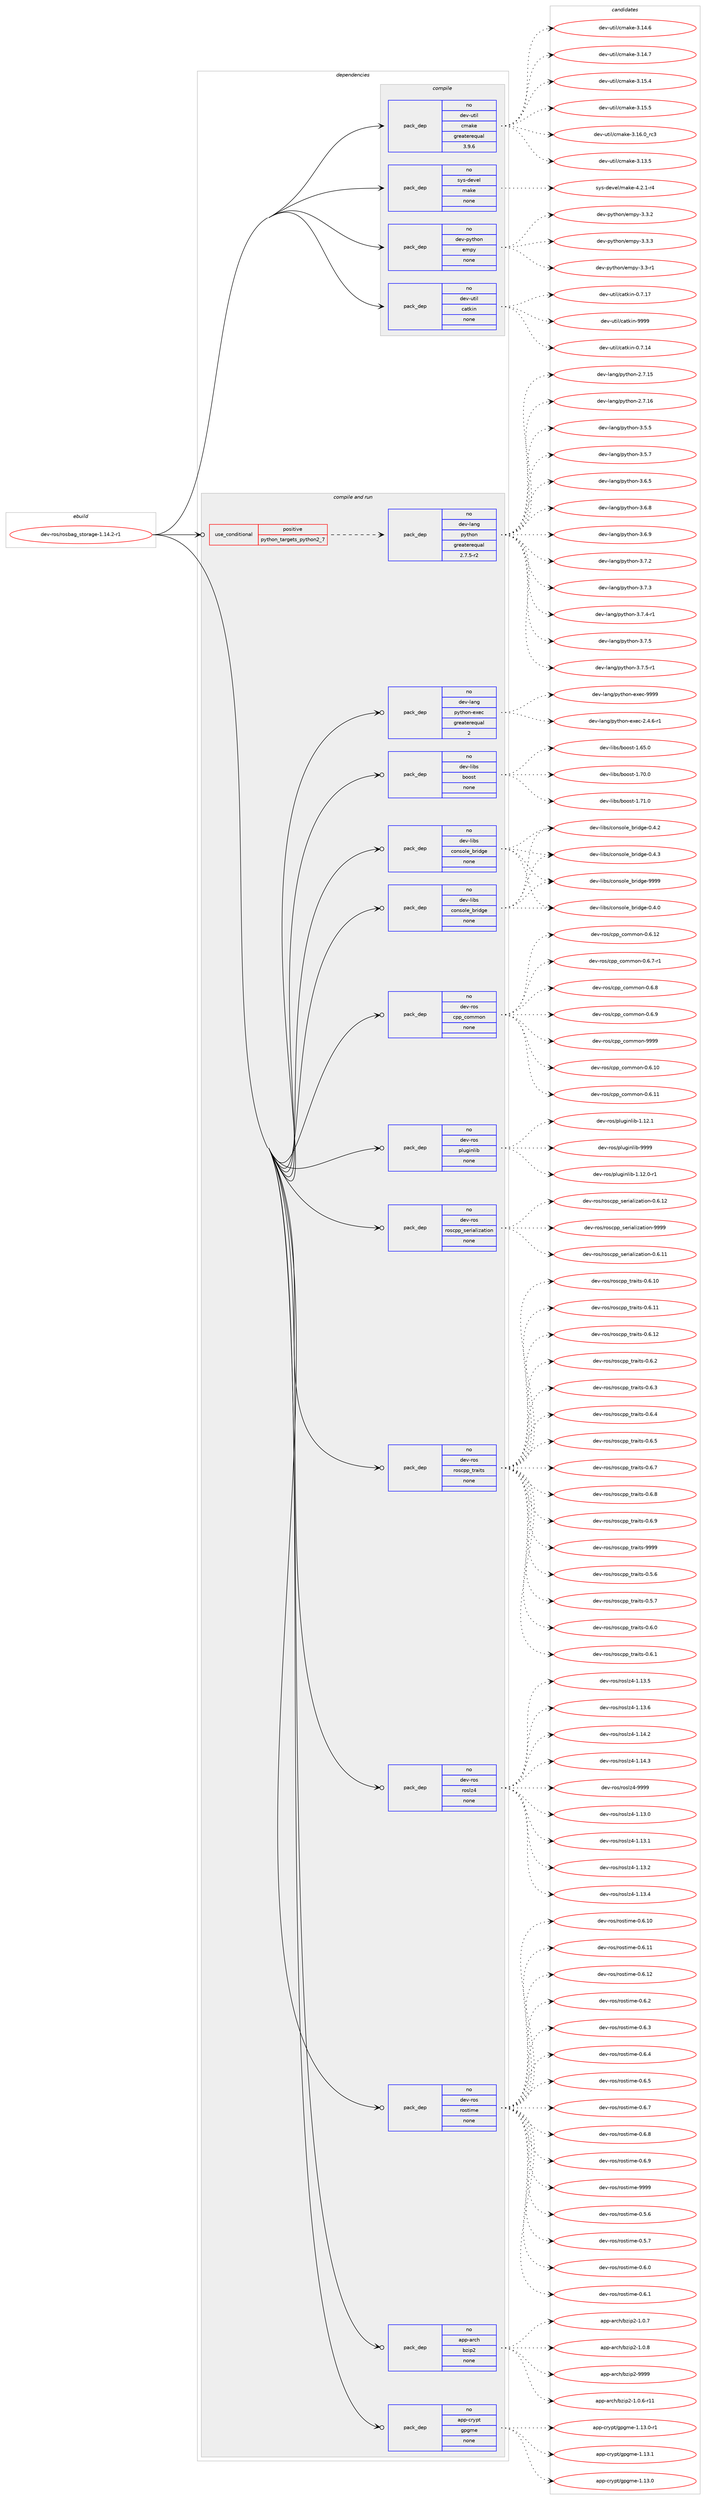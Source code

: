 digraph prolog {

# *************
# Graph options
# *************

newrank=true;
concentrate=true;
compound=true;
graph [rankdir=LR,fontname=Helvetica,fontsize=10,ranksep=1.5];#, ranksep=2.5, nodesep=0.2];
edge  [arrowhead=vee];
node  [fontname=Helvetica,fontsize=10];

# **********
# The ebuild
# **********

subgraph cluster_leftcol {
color=gray;
rank=same;
label=<<i>ebuild</i>>;
id [label="dev-ros/rosbag_storage-1.14.2-r1", color=red, width=4, href="../dev-ros/rosbag_storage-1.14.2-r1.svg"];
}

# ****************
# The dependencies
# ****************

subgraph cluster_midcol {
color=gray;
label=<<i>dependencies</i>>;
subgraph cluster_compile {
fillcolor="#eeeeee";
style=filled;
label=<<i>compile</i>>;
subgraph pack493789 {
dependency660155 [label=<<TABLE BORDER="0" CELLBORDER="1" CELLSPACING="0" CELLPADDING="4" WIDTH="220"><TR><TD ROWSPAN="6" CELLPADDING="30">pack_dep</TD></TR><TR><TD WIDTH="110">no</TD></TR><TR><TD>dev-python</TD></TR><TR><TD>empy</TD></TR><TR><TD>none</TD></TR><TR><TD></TD></TR></TABLE>>, shape=none, color=blue];
}
id:e -> dependency660155:w [weight=20,style="solid",arrowhead="vee"];
subgraph pack493790 {
dependency660156 [label=<<TABLE BORDER="0" CELLBORDER="1" CELLSPACING="0" CELLPADDING="4" WIDTH="220"><TR><TD ROWSPAN="6" CELLPADDING="30">pack_dep</TD></TR><TR><TD WIDTH="110">no</TD></TR><TR><TD>dev-util</TD></TR><TR><TD>catkin</TD></TR><TR><TD>none</TD></TR><TR><TD></TD></TR></TABLE>>, shape=none, color=blue];
}
id:e -> dependency660156:w [weight=20,style="solid",arrowhead="vee"];
subgraph pack493791 {
dependency660157 [label=<<TABLE BORDER="0" CELLBORDER="1" CELLSPACING="0" CELLPADDING="4" WIDTH="220"><TR><TD ROWSPAN="6" CELLPADDING="30">pack_dep</TD></TR><TR><TD WIDTH="110">no</TD></TR><TR><TD>dev-util</TD></TR><TR><TD>cmake</TD></TR><TR><TD>greaterequal</TD></TR><TR><TD>3.9.6</TD></TR></TABLE>>, shape=none, color=blue];
}
id:e -> dependency660157:w [weight=20,style="solid",arrowhead="vee"];
subgraph pack493792 {
dependency660158 [label=<<TABLE BORDER="0" CELLBORDER="1" CELLSPACING="0" CELLPADDING="4" WIDTH="220"><TR><TD ROWSPAN="6" CELLPADDING="30">pack_dep</TD></TR><TR><TD WIDTH="110">no</TD></TR><TR><TD>sys-devel</TD></TR><TR><TD>make</TD></TR><TR><TD>none</TD></TR><TR><TD></TD></TR></TABLE>>, shape=none, color=blue];
}
id:e -> dependency660158:w [weight=20,style="solid",arrowhead="vee"];
}
subgraph cluster_compileandrun {
fillcolor="#eeeeee";
style=filled;
label=<<i>compile and run</i>>;
subgraph cond154460 {
dependency660159 [label=<<TABLE BORDER="0" CELLBORDER="1" CELLSPACING="0" CELLPADDING="4"><TR><TD ROWSPAN="3" CELLPADDING="10">use_conditional</TD></TR><TR><TD>positive</TD></TR><TR><TD>python_targets_python2_7</TD></TR></TABLE>>, shape=none, color=red];
subgraph pack493793 {
dependency660160 [label=<<TABLE BORDER="0" CELLBORDER="1" CELLSPACING="0" CELLPADDING="4" WIDTH="220"><TR><TD ROWSPAN="6" CELLPADDING="30">pack_dep</TD></TR><TR><TD WIDTH="110">no</TD></TR><TR><TD>dev-lang</TD></TR><TR><TD>python</TD></TR><TR><TD>greaterequal</TD></TR><TR><TD>2.7.5-r2</TD></TR></TABLE>>, shape=none, color=blue];
}
dependency660159:e -> dependency660160:w [weight=20,style="dashed",arrowhead="vee"];
}
id:e -> dependency660159:w [weight=20,style="solid",arrowhead="odotvee"];
subgraph pack493794 {
dependency660161 [label=<<TABLE BORDER="0" CELLBORDER="1" CELLSPACING="0" CELLPADDING="4" WIDTH="220"><TR><TD ROWSPAN="6" CELLPADDING="30">pack_dep</TD></TR><TR><TD WIDTH="110">no</TD></TR><TR><TD>app-arch</TD></TR><TR><TD>bzip2</TD></TR><TR><TD>none</TD></TR><TR><TD></TD></TR></TABLE>>, shape=none, color=blue];
}
id:e -> dependency660161:w [weight=20,style="solid",arrowhead="odotvee"];
subgraph pack493795 {
dependency660162 [label=<<TABLE BORDER="0" CELLBORDER="1" CELLSPACING="0" CELLPADDING="4" WIDTH="220"><TR><TD ROWSPAN="6" CELLPADDING="30">pack_dep</TD></TR><TR><TD WIDTH="110">no</TD></TR><TR><TD>app-crypt</TD></TR><TR><TD>gpgme</TD></TR><TR><TD>none</TD></TR><TR><TD></TD></TR></TABLE>>, shape=none, color=blue];
}
id:e -> dependency660162:w [weight=20,style="solid",arrowhead="odotvee"];
subgraph pack493796 {
dependency660163 [label=<<TABLE BORDER="0" CELLBORDER="1" CELLSPACING="0" CELLPADDING="4" WIDTH="220"><TR><TD ROWSPAN="6" CELLPADDING="30">pack_dep</TD></TR><TR><TD WIDTH="110">no</TD></TR><TR><TD>dev-lang</TD></TR><TR><TD>python-exec</TD></TR><TR><TD>greaterequal</TD></TR><TR><TD>2</TD></TR></TABLE>>, shape=none, color=blue];
}
id:e -> dependency660163:w [weight=20,style="solid",arrowhead="odotvee"];
subgraph pack493797 {
dependency660164 [label=<<TABLE BORDER="0" CELLBORDER="1" CELLSPACING="0" CELLPADDING="4" WIDTH="220"><TR><TD ROWSPAN="6" CELLPADDING="30">pack_dep</TD></TR><TR><TD WIDTH="110">no</TD></TR><TR><TD>dev-libs</TD></TR><TR><TD>boost</TD></TR><TR><TD>none</TD></TR><TR><TD></TD></TR></TABLE>>, shape=none, color=blue];
}
id:e -> dependency660164:w [weight=20,style="solid",arrowhead="odotvee"];
subgraph pack493798 {
dependency660165 [label=<<TABLE BORDER="0" CELLBORDER="1" CELLSPACING="0" CELLPADDING="4" WIDTH="220"><TR><TD ROWSPAN="6" CELLPADDING="30">pack_dep</TD></TR><TR><TD WIDTH="110">no</TD></TR><TR><TD>dev-libs</TD></TR><TR><TD>console_bridge</TD></TR><TR><TD>none</TD></TR><TR><TD></TD></TR></TABLE>>, shape=none, color=blue];
}
id:e -> dependency660165:w [weight=20,style="solid",arrowhead="odotvee"];
subgraph pack493799 {
dependency660166 [label=<<TABLE BORDER="0" CELLBORDER="1" CELLSPACING="0" CELLPADDING="4" WIDTH="220"><TR><TD ROWSPAN="6" CELLPADDING="30">pack_dep</TD></TR><TR><TD WIDTH="110">no</TD></TR><TR><TD>dev-libs</TD></TR><TR><TD>console_bridge</TD></TR><TR><TD>none</TD></TR><TR><TD></TD></TR></TABLE>>, shape=none, color=blue];
}
id:e -> dependency660166:w [weight=20,style="solid",arrowhead="odotvee"];
subgraph pack493800 {
dependency660167 [label=<<TABLE BORDER="0" CELLBORDER="1" CELLSPACING="0" CELLPADDING="4" WIDTH="220"><TR><TD ROWSPAN="6" CELLPADDING="30">pack_dep</TD></TR><TR><TD WIDTH="110">no</TD></TR><TR><TD>dev-ros</TD></TR><TR><TD>cpp_common</TD></TR><TR><TD>none</TD></TR><TR><TD></TD></TR></TABLE>>, shape=none, color=blue];
}
id:e -> dependency660167:w [weight=20,style="solid",arrowhead="odotvee"];
subgraph pack493801 {
dependency660168 [label=<<TABLE BORDER="0" CELLBORDER="1" CELLSPACING="0" CELLPADDING="4" WIDTH="220"><TR><TD ROWSPAN="6" CELLPADDING="30">pack_dep</TD></TR><TR><TD WIDTH="110">no</TD></TR><TR><TD>dev-ros</TD></TR><TR><TD>pluginlib</TD></TR><TR><TD>none</TD></TR><TR><TD></TD></TR></TABLE>>, shape=none, color=blue];
}
id:e -> dependency660168:w [weight=20,style="solid",arrowhead="odotvee"];
subgraph pack493802 {
dependency660169 [label=<<TABLE BORDER="0" CELLBORDER="1" CELLSPACING="0" CELLPADDING="4" WIDTH="220"><TR><TD ROWSPAN="6" CELLPADDING="30">pack_dep</TD></TR><TR><TD WIDTH="110">no</TD></TR><TR><TD>dev-ros</TD></TR><TR><TD>roscpp_serialization</TD></TR><TR><TD>none</TD></TR><TR><TD></TD></TR></TABLE>>, shape=none, color=blue];
}
id:e -> dependency660169:w [weight=20,style="solid",arrowhead="odotvee"];
subgraph pack493803 {
dependency660170 [label=<<TABLE BORDER="0" CELLBORDER="1" CELLSPACING="0" CELLPADDING="4" WIDTH="220"><TR><TD ROWSPAN="6" CELLPADDING="30">pack_dep</TD></TR><TR><TD WIDTH="110">no</TD></TR><TR><TD>dev-ros</TD></TR><TR><TD>roscpp_traits</TD></TR><TR><TD>none</TD></TR><TR><TD></TD></TR></TABLE>>, shape=none, color=blue];
}
id:e -> dependency660170:w [weight=20,style="solid",arrowhead="odotvee"];
subgraph pack493804 {
dependency660171 [label=<<TABLE BORDER="0" CELLBORDER="1" CELLSPACING="0" CELLPADDING="4" WIDTH="220"><TR><TD ROWSPAN="6" CELLPADDING="30">pack_dep</TD></TR><TR><TD WIDTH="110">no</TD></TR><TR><TD>dev-ros</TD></TR><TR><TD>roslz4</TD></TR><TR><TD>none</TD></TR><TR><TD></TD></TR></TABLE>>, shape=none, color=blue];
}
id:e -> dependency660171:w [weight=20,style="solid",arrowhead="odotvee"];
subgraph pack493805 {
dependency660172 [label=<<TABLE BORDER="0" CELLBORDER="1" CELLSPACING="0" CELLPADDING="4" WIDTH="220"><TR><TD ROWSPAN="6" CELLPADDING="30">pack_dep</TD></TR><TR><TD WIDTH="110">no</TD></TR><TR><TD>dev-ros</TD></TR><TR><TD>rostime</TD></TR><TR><TD>none</TD></TR><TR><TD></TD></TR></TABLE>>, shape=none, color=blue];
}
id:e -> dependency660172:w [weight=20,style="solid",arrowhead="odotvee"];
}
subgraph cluster_run {
fillcolor="#eeeeee";
style=filled;
label=<<i>run</i>>;
}
}

# **************
# The candidates
# **************

subgraph cluster_choices {
rank=same;
color=gray;
label=<<i>candidates</i>>;

subgraph choice493789 {
color=black;
nodesep=1;
choice1001011184511212111610411111047101109112121455146514511449 [label="dev-python/empy-3.3-r1", color=red, width=4,href="../dev-python/empy-3.3-r1.svg"];
choice1001011184511212111610411111047101109112121455146514650 [label="dev-python/empy-3.3.2", color=red, width=4,href="../dev-python/empy-3.3.2.svg"];
choice1001011184511212111610411111047101109112121455146514651 [label="dev-python/empy-3.3.3", color=red, width=4,href="../dev-python/empy-3.3.3.svg"];
dependency660155:e -> choice1001011184511212111610411111047101109112121455146514511449:w [style=dotted,weight="100"];
dependency660155:e -> choice1001011184511212111610411111047101109112121455146514650:w [style=dotted,weight="100"];
dependency660155:e -> choice1001011184511212111610411111047101109112121455146514651:w [style=dotted,weight="100"];
}
subgraph choice493790 {
color=black;
nodesep=1;
choice1001011184511711610510847999711610710511045484655464952 [label="dev-util/catkin-0.7.14", color=red, width=4,href="../dev-util/catkin-0.7.14.svg"];
choice1001011184511711610510847999711610710511045484655464955 [label="dev-util/catkin-0.7.17", color=red, width=4,href="../dev-util/catkin-0.7.17.svg"];
choice100101118451171161051084799971161071051104557575757 [label="dev-util/catkin-9999", color=red, width=4,href="../dev-util/catkin-9999.svg"];
dependency660156:e -> choice1001011184511711610510847999711610710511045484655464952:w [style=dotted,weight="100"];
dependency660156:e -> choice1001011184511711610510847999711610710511045484655464955:w [style=dotted,weight="100"];
dependency660156:e -> choice100101118451171161051084799971161071051104557575757:w [style=dotted,weight="100"];
}
subgraph choice493791 {
color=black;
nodesep=1;
choice1001011184511711610510847991099710710145514649514653 [label="dev-util/cmake-3.13.5", color=red, width=4,href="../dev-util/cmake-3.13.5.svg"];
choice1001011184511711610510847991099710710145514649524654 [label="dev-util/cmake-3.14.6", color=red, width=4,href="../dev-util/cmake-3.14.6.svg"];
choice1001011184511711610510847991099710710145514649524655 [label="dev-util/cmake-3.14.7", color=red, width=4,href="../dev-util/cmake-3.14.7.svg"];
choice1001011184511711610510847991099710710145514649534652 [label="dev-util/cmake-3.15.4", color=red, width=4,href="../dev-util/cmake-3.15.4.svg"];
choice1001011184511711610510847991099710710145514649534653 [label="dev-util/cmake-3.15.5", color=red, width=4,href="../dev-util/cmake-3.15.5.svg"];
choice1001011184511711610510847991099710710145514649544648951149951 [label="dev-util/cmake-3.16.0_rc3", color=red, width=4,href="../dev-util/cmake-3.16.0_rc3.svg"];
dependency660157:e -> choice1001011184511711610510847991099710710145514649514653:w [style=dotted,weight="100"];
dependency660157:e -> choice1001011184511711610510847991099710710145514649524654:w [style=dotted,weight="100"];
dependency660157:e -> choice1001011184511711610510847991099710710145514649524655:w [style=dotted,weight="100"];
dependency660157:e -> choice1001011184511711610510847991099710710145514649534652:w [style=dotted,weight="100"];
dependency660157:e -> choice1001011184511711610510847991099710710145514649534653:w [style=dotted,weight="100"];
dependency660157:e -> choice1001011184511711610510847991099710710145514649544648951149951:w [style=dotted,weight="100"];
}
subgraph choice493792 {
color=black;
nodesep=1;
choice1151211154510010111810110847109971071014552465046494511452 [label="sys-devel/make-4.2.1-r4", color=red, width=4,href="../sys-devel/make-4.2.1-r4.svg"];
dependency660158:e -> choice1151211154510010111810110847109971071014552465046494511452:w [style=dotted,weight="100"];
}
subgraph choice493793 {
color=black;
nodesep=1;
choice10010111845108971101034711212111610411111045504655464953 [label="dev-lang/python-2.7.15", color=red, width=4,href="../dev-lang/python-2.7.15.svg"];
choice10010111845108971101034711212111610411111045504655464954 [label="dev-lang/python-2.7.16", color=red, width=4,href="../dev-lang/python-2.7.16.svg"];
choice100101118451089711010347112121116104111110455146534653 [label="dev-lang/python-3.5.5", color=red, width=4,href="../dev-lang/python-3.5.5.svg"];
choice100101118451089711010347112121116104111110455146534655 [label="dev-lang/python-3.5.7", color=red, width=4,href="../dev-lang/python-3.5.7.svg"];
choice100101118451089711010347112121116104111110455146544653 [label="dev-lang/python-3.6.5", color=red, width=4,href="../dev-lang/python-3.6.5.svg"];
choice100101118451089711010347112121116104111110455146544656 [label="dev-lang/python-3.6.8", color=red, width=4,href="../dev-lang/python-3.6.8.svg"];
choice100101118451089711010347112121116104111110455146544657 [label="dev-lang/python-3.6.9", color=red, width=4,href="../dev-lang/python-3.6.9.svg"];
choice100101118451089711010347112121116104111110455146554650 [label="dev-lang/python-3.7.2", color=red, width=4,href="../dev-lang/python-3.7.2.svg"];
choice100101118451089711010347112121116104111110455146554651 [label="dev-lang/python-3.7.3", color=red, width=4,href="../dev-lang/python-3.7.3.svg"];
choice1001011184510897110103471121211161041111104551465546524511449 [label="dev-lang/python-3.7.4-r1", color=red, width=4,href="../dev-lang/python-3.7.4-r1.svg"];
choice100101118451089711010347112121116104111110455146554653 [label="dev-lang/python-3.7.5", color=red, width=4,href="../dev-lang/python-3.7.5.svg"];
choice1001011184510897110103471121211161041111104551465546534511449 [label="dev-lang/python-3.7.5-r1", color=red, width=4,href="../dev-lang/python-3.7.5-r1.svg"];
dependency660160:e -> choice10010111845108971101034711212111610411111045504655464953:w [style=dotted,weight="100"];
dependency660160:e -> choice10010111845108971101034711212111610411111045504655464954:w [style=dotted,weight="100"];
dependency660160:e -> choice100101118451089711010347112121116104111110455146534653:w [style=dotted,weight="100"];
dependency660160:e -> choice100101118451089711010347112121116104111110455146534655:w [style=dotted,weight="100"];
dependency660160:e -> choice100101118451089711010347112121116104111110455146544653:w [style=dotted,weight="100"];
dependency660160:e -> choice100101118451089711010347112121116104111110455146544656:w [style=dotted,weight="100"];
dependency660160:e -> choice100101118451089711010347112121116104111110455146544657:w [style=dotted,weight="100"];
dependency660160:e -> choice100101118451089711010347112121116104111110455146554650:w [style=dotted,weight="100"];
dependency660160:e -> choice100101118451089711010347112121116104111110455146554651:w [style=dotted,weight="100"];
dependency660160:e -> choice1001011184510897110103471121211161041111104551465546524511449:w [style=dotted,weight="100"];
dependency660160:e -> choice100101118451089711010347112121116104111110455146554653:w [style=dotted,weight="100"];
dependency660160:e -> choice1001011184510897110103471121211161041111104551465546534511449:w [style=dotted,weight="100"];
}
subgraph choice493794 {
color=black;
nodesep=1;
choice97112112459711499104479812210511250454946484654451144949 [label="app-arch/bzip2-1.0.6-r11", color=red, width=4,href="../app-arch/bzip2-1.0.6-r11.svg"];
choice97112112459711499104479812210511250454946484655 [label="app-arch/bzip2-1.0.7", color=red, width=4,href="../app-arch/bzip2-1.0.7.svg"];
choice97112112459711499104479812210511250454946484656 [label="app-arch/bzip2-1.0.8", color=red, width=4,href="../app-arch/bzip2-1.0.8.svg"];
choice971121124597114991044798122105112504557575757 [label="app-arch/bzip2-9999", color=red, width=4,href="../app-arch/bzip2-9999.svg"];
dependency660161:e -> choice97112112459711499104479812210511250454946484654451144949:w [style=dotted,weight="100"];
dependency660161:e -> choice97112112459711499104479812210511250454946484655:w [style=dotted,weight="100"];
dependency660161:e -> choice97112112459711499104479812210511250454946484656:w [style=dotted,weight="100"];
dependency660161:e -> choice971121124597114991044798122105112504557575757:w [style=dotted,weight="100"];
}
subgraph choice493795 {
color=black;
nodesep=1;
choice9711211245991141211121164710311210310910145494649514648 [label="app-crypt/gpgme-1.13.0", color=red, width=4,href="../app-crypt/gpgme-1.13.0.svg"];
choice97112112459911412111211647103112103109101454946495146484511449 [label="app-crypt/gpgme-1.13.0-r1", color=red, width=4,href="../app-crypt/gpgme-1.13.0-r1.svg"];
choice9711211245991141211121164710311210310910145494649514649 [label="app-crypt/gpgme-1.13.1", color=red, width=4,href="../app-crypt/gpgme-1.13.1.svg"];
dependency660162:e -> choice9711211245991141211121164710311210310910145494649514648:w [style=dotted,weight="100"];
dependency660162:e -> choice97112112459911412111211647103112103109101454946495146484511449:w [style=dotted,weight="100"];
dependency660162:e -> choice9711211245991141211121164710311210310910145494649514649:w [style=dotted,weight="100"];
}
subgraph choice493796 {
color=black;
nodesep=1;
choice10010111845108971101034711212111610411111045101120101994550465246544511449 [label="dev-lang/python-exec-2.4.6-r1", color=red, width=4,href="../dev-lang/python-exec-2.4.6-r1.svg"];
choice10010111845108971101034711212111610411111045101120101994557575757 [label="dev-lang/python-exec-9999", color=red, width=4,href="../dev-lang/python-exec-9999.svg"];
dependency660163:e -> choice10010111845108971101034711212111610411111045101120101994550465246544511449:w [style=dotted,weight="100"];
dependency660163:e -> choice10010111845108971101034711212111610411111045101120101994557575757:w [style=dotted,weight="100"];
}
subgraph choice493797 {
color=black;
nodesep=1;
choice1001011184510810598115479811111111511645494654534648 [label="dev-libs/boost-1.65.0", color=red, width=4,href="../dev-libs/boost-1.65.0.svg"];
choice1001011184510810598115479811111111511645494655484648 [label="dev-libs/boost-1.70.0", color=red, width=4,href="../dev-libs/boost-1.70.0.svg"];
choice1001011184510810598115479811111111511645494655494648 [label="dev-libs/boost-1.71.0", color=red, width=4,href="../dev-libs/boost-1.71.0.svg"];
dependency660164:e -> choice1001011184510810598115479811111111511645494654534648:w [style=dotted,weight="100"];
dependency660164:e -> choice1001011184510810598115479811111111511645494655484648:w [style=dotted,weight="100"];
dependency660164:e -> choice1001011184510810598115479811111111511645494655494648:w [style=dotted,weight="100"];
}
subgraph choice493798 {
color=black;
nodesep=1;
choice100101118451081059811547991111101151111081019598114105100103101454846524648 [label="dev-libs/console_bridge-0.4.0", color=red, width=4,href="../dev-libs/console_bridge-0.4.0.svg"];
choice100101118451081059811547991111101151111081019598114105100103101454846524650 [label="dev-libs/console_bridge-0.4.2", color=red, width=4,href="../dev-libs/console_bridge-0.4.2.svg"];
choice100101118451081059811547991111101151111081019598114105100103101454846524651 [label="dev-libs/console_bridge-0.4.3", color=red, width=4,href="../dev-libs/console_bridge-0.4.3.svg"];
choice1001011184510810598115479911111011511110810195981141051001031014557575757 [label="dev-libs/console_bridge-9999", color=red, width=4,href="../dev-libs/console_bridge-9999.svg"];
dependency660165:e -> choice100101118451081059811547991111101151111081019598114105100103101454846524648:w [style=dotted,weight="100"];
dependency660165:e -> choice100101118451081059811547991111101151111081019598114105100103101454846524650:w [style=dotted,weight="100"];
dependency660165:e -> choice100101118451081059811547991111101151111081019598114105100103101454846524651:w [style=dotted,weight="100"];
dependency660165:e -> choice1001011184510810598115479911111011511110810195981141051001031014557575757:w [style=dotted,weight="100"];
}
subgraph choice493799 {
color=black;
nodesep=1;
choice100101118451081059811547991111101151111081019598114105100103101454846524648 [label="dev-libs/console_bridge-0.4.0", color=red, width=4,href="../dev-libs/console_bridge-0.4.0.svg"];
choice100101118451081059811547991111101151111081019598114105100103101454846524650 [label="dev-libs/console_bridge-0.4.2", color=red, width=4,href="../dev-libs/console_bridge-0.4.2.svg"];
choice100101118451081059811547991111101151111081019598114105100103101454846524651 [label="dev-libs/console_bridge-0.4.3", color=red, width=4,href="../dev-libs/console_bridge-0.4.3.svg"];
choice1001011184510810598115479911111011511110810195981141051001031014557575757 [label="dev-libs/console_bridge-9999", color=red, width=4,href="../dev-libs/console_bridge-9999.svg"];
dependency660166:e -> choice100101118451081059811547991111101151111081019598114105100103101454846524648:w [style=dotted,weight="100"];
dependency660166:e -> choice100101118451081059811547991111101151111081019598114105100103101454846524650:w [style=dotted,weight="100"];
dependency660166:e -> choice100101118451081059811547991111101151111081019598114105100103101454846524651:w [style=dotted,weight="100"];
dependency660166:e -> choice1001011184510810598115479911111011511110810195981141051001031014557575757:w [style=dotted,weight="100"];
}
subgraph choice493800 {
color=black;
nodesep=1;
choice100101118451141111154799112112959911110910911111045484654464948 [label="dev-ros/cpp_common-0.6.10", color=red, width=4,href="../dev-ros/cpp_common-0.6.10.svg"];
choice100101118451141111154799112112959911110910911111045484654464949 [label="dev-ros/cpp_common-0.6.11", color=red, width=4,href="../dev-ros/cpp_common-0.6.11.svg"];
choice100101118451141111154799112112959911110910911111045484654464950 [label="dev-ros/cpp_common-0.6.12", color=red, width=4,href="../dev-ros/cpp_common-0.6.12.svg"];
choice10010111845114111115479911211295991111091091111104548465446554511449 [label="dev-ros/cpp_common-0.6.7-r1", color=red, width=4,href="../dev-ros/cpp_common-0.6.7-r1.svg"];
choice1001011184511411111547991121129599111109109111110454846544656 [label="dev-ros/cpp_common-0.6.8", color=red, width=4,href="../dev-ros/cpp_common-0.6.8.svg"];
choice1001011184511411111547991121129599111109109111110454846544657 [label="dev-ros/cpp_common-0.6.9", color=red, width=4,href="../dev-ros/cpp_common-0.6.9.svg"];
choice10010111845114111115479911211295991111091091111104557575757 [label="dev-ros/cpp_common-9999", color=red, width=4,href="../dev-ros/cpp_common-9999.svg"];
dependency660167:e -> choice100101118451141111154799112112959911110910911111045484654464948:w [style=dotted,weight="100"];
dependency660167:e -> choice100101118451141111154799112112959911110910911111045484654464949:w [style=dotted,weight="100"];
dependency660167:e -> choice100101118451141111154799112112959911110910911111045484654464950:w [style=dotted,weight="100"];
dependency660167:e -> choice10010111845114111115479911211295991111091091111104548465446554511449:w [style=dotted,weight="100"];
dependency660167:e -> choice1001011184511411111547991121129599111109109111110454846544656:w [style=dotted,weight="100"];
dependency660167:e -> choice1001011184511411111547991121129599111109109111110454846544657:w [style=dotted,weight="100"];
dependency660167:e -> choice10010111845114111115479911211295991111091091111104557575757:w [style=dotted,weight="100"];
}
subgraph choice493801 {
color=black;
nodesep=1;
choice100101118451141111154711210811710310511010810598454946495046484511449 [label="dev-ros/pluginlib-1.12.0-r1", color=red, width=4,href="../dev-ros/pluginlib-1.12.0-r1.svg"];
choice10010111845114111115471121081171031051101081059845494649504649 [label="dev-ros/pluginlib-1.12.1", color=red, width=4,href="../dev-ros/pluginlib-1.12.1.svg"];
choice1001011184511411111547112108117103105110108105984557575757 [label="dev-ros/pluginlib-9999", color=red, width=4,href="../dev-ros/pluginlib-9999.svg"];
dependency660168:e -> choice100101118451141111154711210811710310511010810598454946495046484511449:w [style=dotted,weight="100"];
dependency660168:e -> choice10010111845114111115471121081171031051101081059845494649504649:w [style=dotted,weight="100"];
dependency660168:e -> choice1001011184511411111547112108117103105110108105984557575757:w [style=dotted,weight="100"];
}
subgraph choice493802 {
color=black;
nodesep=1;
choice10010111845114111115471141111159911211295115101114105971081051229711610511111045484654464949 [label="dev-ros/roscpp_serialization-0.6.11", color=red, width=4,href="../dev-ros/roscpp_serialization-0.6.11.svg"];
choice10010111845114111115471141111159911211295115101114105971081051229711610511111045484654464950 [label="dev-ros/roscpp_serialization-0.6.12", color=red, width=4,href="../dev-ros/roscpp_serialization-0.6.12.svg"];
choice1001011184511411111547114111115991121129511510111410597108105122971161051111104557575757 [label="dev-ros/roscpp_serialization-9999", color=red, width=4,href="../dev-ros/roscpp_serialization-9999.svg"];
dependency660169:e -> choice10010111845114111115471141111159911211295115101114105971081051229711610511111045484654464949:w [style=dotted,weight="100"];
dependency660169:e -> choice10010111845114111115471141111159911211295115101114105971081051229711610511111045484654464950:w [style=dotted,weight="100"];
dependency660169:e -> choice1001011184511411111547114111115991121129511510111410597108105122971161051111104557575757:w [style=dotted,weight="100"];
}
subgraph choice493803 {
color=black;
nodesep=1;
choice1001011184511411111547114111115991121129511611497105116115454846534654 [label="dev-ros/roscpp_traits-0.5.6", color=red, width=4,href="../dev-ros/roscpp_traits-0.5.6.svg"];
choice1001011184511411111547114111115991121129511611497105116115454846534655 [label="dev-ros/roscpp_traits-0.5.7", color=red, width=4,href="../dev-ros/roscpp_traits-0.5.7.svg"];
choice1001011184511411111547114111115991121129511611497105116115454846544648 [label="dev-ros/roscpp_traits-0.6.0", color=red, width=4,href="../dev-ros/roscpp_traits-0.6.0.svg"];
choice1001011184511411111547114111115991121129511611497105116115454846544649 [label="dev-ros/roscpp_traits-0.6.1", color=red, width=4,href="../dev-ros/roscpp_traits-0.6.1.svg"];
choice100101118451141111154711411111599112112951161149710511611545484654464948 [label="dev-ros/roscpp_traits-0.6.10", color=red, width=4,href="../dev-ros/roscpp_traits-0.6.10.svg"];
choice100101118451141111154711411111599112112951161149710511611545484654464949 [label="dev-ros/roscpp_traits-0.6.11", color=red, width=4,href="../dev-ros/roscpp_traits-0.6.11.svg"];
choice100101118451141111154711411111599112112951161149710511611545484654464950 [label="dev-ros/roscpp_traits-0.6.12", color=red, width=4,href="../dev-ros/roscpp_traits-0.6.12.svg"];
choice1001011184511411111547114111115991121129511611497105116115454846544650 [label="dev-ros/roscpp_traits-0.6.2", color=red, width=4,href="../dev-ros/roscpp_traits-0.6.2.svg"];
choice1001011184511411111547114111115991121129511611497105116115454846544651 [label="dev-ros/roscpp_traits-0.6.3", color=red, width=4,href="../dev-ros/roscpp_traits-0.6.3.svg"];
choice1001011184511411111547114111115991121129511611497105116115454846544652 [label="dev-ros/roscpp_traits-0.6.4", color=red, width=4,href="../dev-ros/roscpp_traits-0.6.4.svg"];
choice1001011184511411111547114111115991121129511611497105116115454846544653 [label="dev-ros/roscpp_traits-0.6.5", color=red, width=4,href="../dev-ros/roscpp_traits-0.6.5.svg"];
choice1001011184511411111547114111115991121129511611497105116115454846544655 [label="dev-ros/roscpp_traits-0.6.7", color=red, width=4,href="../dev-ros/roscpp_traits-0.6.7.svg"];
choice1001011184511411111547114111115991121129511611497105116115454846544656 [label="dev-ros/roscpp_traits-0.6.8", color=red, width=4,href="../dev-ros/roscpp_traits-0.6.8.svg"];
choice1001011184511411111547114111115991121129511611497105116115454846544657 [label="dev-ros/roscpp_traits-0.6.9", color=red, width=4,href="../dev-ros/roscpp_traits-0.6.9.svg"];
choice10010111845114111115471141111159911211295116114971051161154557575757 [label="dev-ros/roscpp_traits-9999", color=red, width=4,href="../dev-ros/roscpp_traits-9999.svg"];
dependency660170:e -> choice1001011184511411111547114111115991121129511611497105116115454846534654:w [style=dotted,weight="100"];
dependency660170:e -> choice1001011184511411111547114111115991121129511611497105116115454846534655:w [style=dotted,weight="100"];
dependency660170:e -> choice1001011184511411111547114111115991121129511611497105116115454846544648:w [style=dotted,weight="100"];
dependency660170:e -> choice1001011184511411111547114111115991121129511611497105116115454846544649:w [style=dotted,weight="100"];
dependency660170:e -> choice100101118451141111154711411111599112112951161149710511611545484654464948:w [style=dotted,weight="100"];
dependency660170:e -> choice100101118451141111154711411111599112112951161149710511611545484654464949:w [style=dotted,weight="100"];
dependency660170:e -> choice100101118451141111154711411111599112112951161149710511611545484654464950:w [style=dotted,weight="100"];
dependency660170:e -> choice1001011184511411111547114111115991121129511611497105116115454846544650:w [style=dotted,weight="100"];
dependency660170:e -> choice1001011184511411111547114111115991121129511611497105116115454846544651:w [style=dotted,weight="100"];
dependency660170:e -> choice1001011184511411111547114111115991121129511611497105116115454846544652:w [style=dotted,weight="100"];
dependency660170:e -> choice1001011184511411111547114111115991121129511611497105116115454846544653:w [style=dotted,weight="100"];
dependency660170:e -> choice1001011184511411111547114111115991121129511611497105116115454846544655:w [style=dotted,weight="100"];
dependency660170:e -> choice1001011184511411111547114111115991121129511611497105116115454846544656:w [style=dotted,weight="100"];
dependency660170:e -> choice1001011184511411111547114111115991121129511611497105116115454846544657:w [style=dotted,weight="100"];
dependency660170:e -> choice10010111845114111115471141111159911211295116114971051161154557575757:w [style=dotted,weight="100"];
}
subgraph choice493804 {
color=black;
nodesep=1;
choice10010111845114111115471141111151081225245494649514648 [label="dev-ros/roslz4-1.13.0", color=red, width=4,href="../dev-ros/roslz4-1.13.0.svg"];
choice10010111845114111115471141111151081225245494649514649 [label="dev-ros/roslz4-1.13.1", color=red, width=4,href="../dev-ros/roslz4-1.13.1.svg"];
choice10010111845114111115471141111151081225245494649514650 [label="dev-ros/roslz4-1.13.2", color=red, width=4,href="../dev-ros/roslz4-1.13.2.svg"];
choice10010111845114111115471141111151081225245494649514652 [label="dev-ros/roslz4-1.13.4", color=red, width=4,href="../dev-ros/roslz4-1.13.4.svg"];
choice10010111845114111115471141111151081225245494649514653 [label="dev-ros/roslz4-1.13.5", color=red, width=4,href="../dev-ros/roslz4-1.13.5.svg"];
choice10010111845114111115471141111151081225245494649514654 [label="dev-ros/roslz4-1.13.6", color=red, width=4,href="../dev-ros/roslz4-1.13.6.svg"];
choice10010111845114111115471141111151081225245494649524650 [label="dev-ros/roslz4-1.14.2", color=red, width=4,href="../dev-ros/roslz4-1.14.2.svg"];
choice10010111845114111115471141111151081225245494649524651 [label="dev-ros/roslz4-1.14.3", color=red, width=4,href="../dev-ros/roslz4-1.14.3.svg"];
choice1001011184511411111547114111115108122524557575757 [label="dev-ros/roslz4-9999", color=red, width=4,href="../dev-ros/roslz4-9999.svg"];
dependency660171:e -> choice10010111845114111115471141111151081225245494649514648:w [style=dotted,weight="100"];
dependency660171:e -> choice10010111845114111115471141111151081225245494649514649:w [style=dotted,weight="100"];
dependency660171:e -> choice10010111845114111115471141111151081225245494649514650:w [style=dotted,weight="100"];
dependency660171:e -> choice10010111845114111115471141111151081225245494649514652:w [style=dotted,weight="100"];
dependency660171:e -> choice10010111845114111115471141111151081225245494649514653:w [style=dotted,weight="100"];
dependency660171:e -> choice10010111845114111115471141111151081225245494649514654:w [style=dotted,weight="100"];
dependency660171:e -> choice10010111845114111115471141111151081225245494649524650:w [style=dotted,weight="100"];
dependency660171:e -> choice10010111845114111115471141111151081225245494649524651:w [style=dotted,weight="100"];
dependency660171:e -> choice1001011184511411111547114111115108122524557575757:w [style=dotted,weight="100"];
}
subgraph choice493805 {
color=black;
nodesep=1;
choice1001011184511411111547114111115116105109101454846534654 [label="dev-ros/rostime-0.5.6", color=red, width=4,href="../dev-ros/rostime-0.5.6.svg"];
choice1001011184511411111547114111115116105109101454846534655 [label="dev-ros/rostime-0.5.7", color=red, width=4,href="../dev-ros/rostime-0.5.7.svg"];
choice1001011184511411111547114111115116105109101454846544648 [label="dev-ros/rostime-0.6.0", color=red, width=4,href="../dev-ros/rostime-0.6.0.svg"];
choice1001011184511411111547114111115116105109101454846544649 [label="dev-ros/rostime-0.6.1", color=red, width=4,href="../dev-ros/rostime-0.6.1.svg"];
choice100101118451141111154711411111511610510910145484654464948 [label="dev-ros/rostime-0.6.10", color=red, width=4,href="../dev-ros/rostime-0.6.10.svg"];
choice100101118451141111154711411111511610510910145484654464949 [label="dev-ros/rostime-0.6.11", color=red, width=4,href="../dev-ros/rostime-0.6.11.svg"];
choice100101118451141111154711411111511610510910145484654464950 [label="dev-ros/rostime-0.6.12", color=red, width=4,href="../dev-ros/rostime-0.6.12.svg"];
choice1001011184511411111547114111115116105109101454846544650 [label="dev-ros/rostime-0.6.2", color=red, width=4,href="../dev-ros/rostime-0.6.2.svg"];
choice1001011184511411111547114111115116105109101454846544651 [label="dev-ros/rostime-0.6.3", color=red, width=4,href="../dev-ros/rostime-0.6.3.svg"];
choice1001011184511411111547114111115116105109101454846544652 [label="dev-ros/rostime-0.6.4", color=red, width=4,href="../dev-ros/rostime-0.6.4.svg"];
choice1001011184511411111547114111115116105109101454846544653 [label="dev-ros/rostime-0.6.5", color=red, width=4,href="../dev-ros/rostime-0.6.5.svg"];
choice1001011184511411111547114111115116105109101454846544655 [label="dev-ros/rostime-0.6.7", color=red, width=4,href="../dev-ros/rostime-0.6.7.svg"];
choice1001011184511411111547114111115116105109101454846544656 [label="dev-ros/rostime-0.6.8", color=red, width=4,href="../dev-ros/rostime-0.6.8.svg"];
choice1001011184511411111547114111115116105109101454846544657 [label="dev-ros/rostime-0.6.9", color=red, width=4,href="../dev-ros/rostime-0.6.9.svg"];
choice10010111845114111115471141111151161051091014557575757 [label="dev-ros/rostime-9999", color=red, width=4,href="../dev-ros/rostime-9999.svg"];
dependency660172:e -> choice1001011184511411111547114111115116105109101454846534654:w [style=dotted,weight="100"];
dependency660172:e -> choice1001011184511411111547114111115116105109101454846534655:w [style=dotted,weight="100"];
dependency660172:e -> choice1001011184511411111547114111115116105109101454846544648:w [style=dotted,weight="100"];
dependency660172:e -> choice1001011184511411111547114111115116105109101454846544649:w [style=dotted,weight="100"];
dependency660172:e -> choice100101118451141111154711411111511610510910145484654464948:w [style=dotted,weight="100"];
dependency660172:e -> choice100101118451141111154711411111511610510910145484654464949:w [style=dotted,weight="100"];
dependency660172:e -> choice100101118451141111154711411111511610510910145484654464950:w [style=dotted,weight="100"];
dependency660172:e -> choice1001011184511411111547114111115116105109101454846544650:w [style=dotted,weight="100"];
dependency660172:e -> choice1001011184511411111547114111115116105109101454846544651:w [style=dotted,weight="100"];
dependency660172:e -> choice1001011184511411111547114111115116105109101454846544652:w [style=dotted,weight="100"];
dependency660172:e -> choice1001011184511411111547114111115116105109101454846544653:w [style=dotted,weight="100"];
dependency660172:e -> choice1001011184511411111547114111115116105109101454846544655:w [style=dotted,weight="100"];
dependency660172:e -> choice1001011184511411111547114111115116105109101454846544656:w [style=dotted,weight="100"];
dependency660172:e -> choice1001011184511411111547114111115116105109101454846544657:w [style=dotted,weight="100"];
dependency660172:e -> choice10010111845114111115471141111151161051091014557575757:w [style=dotted,weight="100"];
}
}

}
